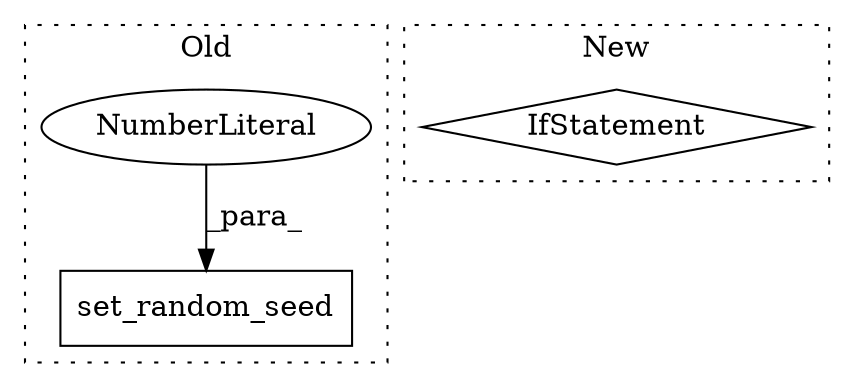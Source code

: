 digraph G {
subgraph cluster0 {
1 [label="set_random_seed" a="32" s="5497,5514" l="16,1" shape="box"];
3 [label="NumberLiteral" a="34" s="5513" l="1" shape="ellipse"];
label = "Old";
style="dotted";
}
subgraph cluster1 {
2 [label="IfStatement" a="25" s="6751,6767" l="4,2" shape="diamond"];
label = "New";
style="dotted";
}
3 -> 1 [label="_para_"];
}